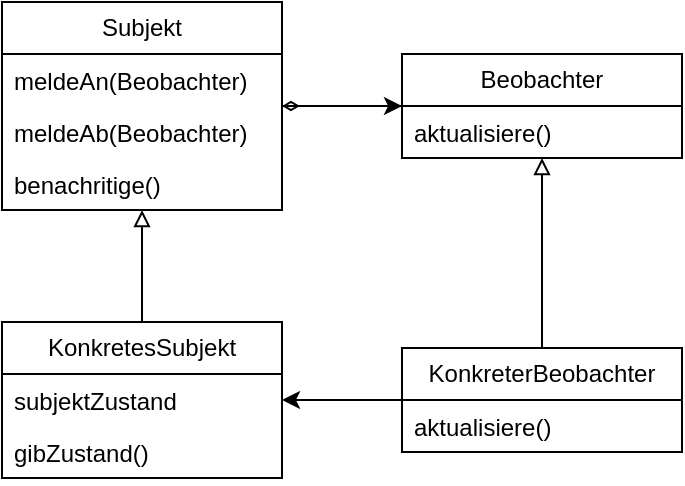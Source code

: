 <mxfile version="21.2.1" type="device">
  <diagram name="Page-1" id="Mig-sMreI63sIYIa9TXF">
    <mxGraphModel dx="315" dy="547" grid="1" gridSize="10" guides="1" tooltips="1" connect="1" arrows="1" fold="1" page="1" pageScale="1" pageWidth="827" pageHeight="1169" math="0" shadow="0">
      <root>
        <mxCell id="0" />
        <mxCell id="1" parent="0" />
        <mxCell id="eh8_WTJjOYL_qaqL26GH-19" style="edgeStyle=orthogonalEdgeStyle;rounded=0;orthogonalLoop=1;jettySize=auto;html=1;" edge="1" parent="1" source="eh8_WTJjOYL_qaqL26GH-1" target="eh8_WTJjOYL_qaqL26GH-10">
          <mxGeometry relative="1" as="geometry" />
        </mxCell>
        <mxCell id="eh8_WTJjOYL_qaqL26GH-1" value="Subjekt" style="swimlane;fontStyle=0;childLayout=stackLayout;horizontal=1;startSize=26;fillColor=none;horizontalStack=0;resizeParent=1;resizeParentMax=0;resizeLast=0;collapsible=1;marginBottom=0;whiteSpace=wrap;html=1;" vertex="1" parent="1">
          <mxGeometry x="100" y="120" width="140" height="104" as="geometry" />
        </mxCell>
        <mxCell id="eh8_WTJjOYL_qaqL26GH-2" value="meldeAn(Beobachter)" style="text;strokeColor=none;fillColor=none;align=left;verticalAlign=top;spacingLeft=4;spacingRight=4;overflow=hidden;rotatable=0;points=[[0,0.5],[1,0.5]];portConstraint=eastwest;whiteSpace=wrap;html=1;" vertex="1" parent="eh8_WTJjOYL_qaqL26GH-1">
          <mxGeometry y="26" width="140" height="26" as="geometry" />
        </mxCell>
        <mxCell id="eh8_WTJjOYL_qaqL26GH-3" value="meldeAb(Beobachter)" style="text;strokeColor=none;fillColor=none;align=left;verticalAlign=top;spacingLeft=4;spacingRight=4;overflow=hidden;rotatable=0;points=[[0,0.5],[1,0.5]];portConstraint=eastwest;whiteSpace=wrap;html=1;" vertex="1" parent="eh8_WTJjOYL_qaqL26GH-1">
          <mxGeometry y="52" width="140" height="26" as="geometry" />
        </mxCell>
        <mxCell id="eh8_WTJjOYL_qaqL26GH-5" value="benachritige()" style="text;strokeColor=none;fillColor=none;align=left;verticalAlign=top;spacingLeft=4;spacingRight=4;overflow=hidden;rotatable=0;points=[[0,0.5],[1,0.5]];portConstraint=eastwest;whiteSpace=wrap;html=1;" vertex="1" parent="eh8_WTJjOYL_qaqL26GH-1">
          <mxGeometry y="78" width="140" height="26" as="geometry" />
        </mxCell>
        <mxCell id="eh8_WTJjOYL_qaqL26GH-20" value="" style="edgeStyle=orthogonalEdgeStyle;rounded=0;orthogonalLoop=1;jettySize=auto;html=1;endArrow=block;endFill=0;" edge="1" parent="1" source="eh8_WTJjOYL_qaqL26GH-6" target="eh8_WTJjOYL_qaqL26GH-1">
          <mxGeometry relative="1" as="geometry">
            <mxPoint x="230" y="250" as="targetPoint" />
          </mxGeometry>
        </mxCell>
        <mxCell id="eh8_WTJjOYL_qaqL26GH-6" value="KonkretesSubjekt" style="swimlane;fontStyle=0;childLayout=stackLayout;horizontal=1;startSize=26;fillColor=none;horizontalStack=0;resizeParent=1;resizeParentMax=0;resizeLast=0;collapsible=1;marginBottom=0;whiteSpace=wrap;html=1;" vertex="1" parent="1">
          <mxGeometry x="100" y="280" width="140" height="78" as="geometry" />
        </mxCell>
        <mxCell id="eh8_WTJjOYL_qaqL26GH-7" value="subjektZustand" style="text;strokeColor=none;fillColor=none;align=left;verticalAlign=top;spacingLeft=4;spacingRight=4;overflow=hidden;rotatable=0;points=[[0,0.5],[1,0.5]];portConstraint=eastwest;whiteSpace=wrap;html=1;" vertex="1" parent="eh8_WTJjOYL_qaqL26GH-6">
          <mxGeometry y="26" width="140" height="26" as="geometry" />
        </mxCell>
        <mxCell id="eh8_WTJjOYL_qaqL26GH-8" value="gibZustand()" style="text;strokeColor=none;fillColor=none;align=left;verticalAlign=top;spacingLeft=4;spacingRight=4;overflow=hidden;rotatable=0;points=[[0,0.5],[1,0.5]];portConstraint=eastwest;whiteSpace=wrap;html=1;" vertex="1" parent="eh8_WTJjOYL_qaqL26GH-6">
          <mxGeometry y="52" width="140" height="26" as="geometry" />
        </mxCell>
        <mxCell id="eh8_WTJjOYL_qaqL26GH-10" value="Beobachter" style="swimlane;fontStyle=0;childLayout=stackLayout;horizontal=1;startSize=26;fillColor=none;horizontalStack=0;resizeParent=1;resizeParentMax=0;resizeLast=0;collapsible=1;marginBottom=0;whiteSpace=wrap;html=1;" vertex="1" parent="1">
          <mxGeometry x="300" y="146" width="140" height="52" as="geometry" />
        </mxCell>
        <mxCell id="eh8_WTJjOYL_qaqL26GH-11" value="aktualisiere()" style="text;strokeColor=none;fillColor=none;align=left;verticalAlign=top;spacingLeft=4;spacingRight=4;overflow=hidden;rotatable=0;points=[[0,0.5],[1,0.5]];portConstraint=eastwest;whiteSpace=wrap;html=1;" vertex="1" parent="eh8_WTJjOYL_qaqL26GH-10">
          <mxGeometry y="26" width="140" height="26" as="geometry" />
        </mxCell>
        <mxCell id="eh8_WTJjOYL_qaqL26GH-22" style="edgeStyle=orthogonalEdgeStyle;rounded=0;orthogonalLoop=1;jettySize=auto;html=1;endArrow=block;endFill=0;" edge="1" parent="1" source="eh8_WTJjOYL_qaqL26GH-14" target="eh8_WTJjOYL_qaqL26GH-10">
          <mxGeometry relative="1" as="geometry" />
        </mxCell>
        <mxCell id="eh8_WTJjOYL_qaqL26GH-23" style="edgeStyle=orthogonalEdgeStyle;rounded=0;orthogonalLoop=1;jettySize=auto;html=1;exitX=0;exitY=0.5;exitDx=0;exitDy=0;" edge="1" parent="1" source="eh8_WTJjOYL_qaqL26GH-14" target="eh8_WTJjOYL_qaqL26GH-6">
          <mxGeometry relative="1" as="geometry" />
        </mxCell>
        <mxCell id="eh8_WTJjOYL_qaqL26GH-14" value="KonkreterBeobachter" style="swimlane;fontStyle=0;childLayout=stackLayout;horizontal=1;startSize=26;fillColor=none;horizontalStack=0;resizeParent=1;resizeParentMax=0;resizeLast=0;collapsible=1;marginBottom=0;whiteSpace=wrap;html=1;" vertex="1" parent="1">
          <mxGeometry x="300" y="293" width="140" height="52" as="geometry" />
        </mxCell>
        <mxCell id="eh8_WTJjOYL_qaqL26GH-15" value="aktualisiere()" style="text;strokeColor=none;fillColor=none;align=left;verticalAlign=top;spacingLeft=4;spacingRight=4;overflow=hidden;rotatable=0;points=[[0,0.5],[1,0.5]];portConstraint=eastwest;whiteSpace=wrap;html=1;" vertex="1" parent="eh8_WTJjOYL_qaqL26GH-14">
          <mxGeometry y="26" width="140" height="26" as="geometry" />
        </mxCell>
        <mxCell id="eh8_WTJjOYL_qaqL26GH-21" style="edgeStyle=orthogonalEdgeStyle;rounded=0;orthogonalLoop=1;jettySize=auto;html=1;endArrow=diamondThin;endFill=0;" edge="1" parent="1" source="eh8_WTJjOYL_qaqL26GH-10" target="eh8_WTJjOYL_qaqL26GH-1">
          <mxGeometry relative="1" as="geometry" />
        </mxCell>
      </root>
    </mxGraphModel>
  </diagram>
</mxfile>
